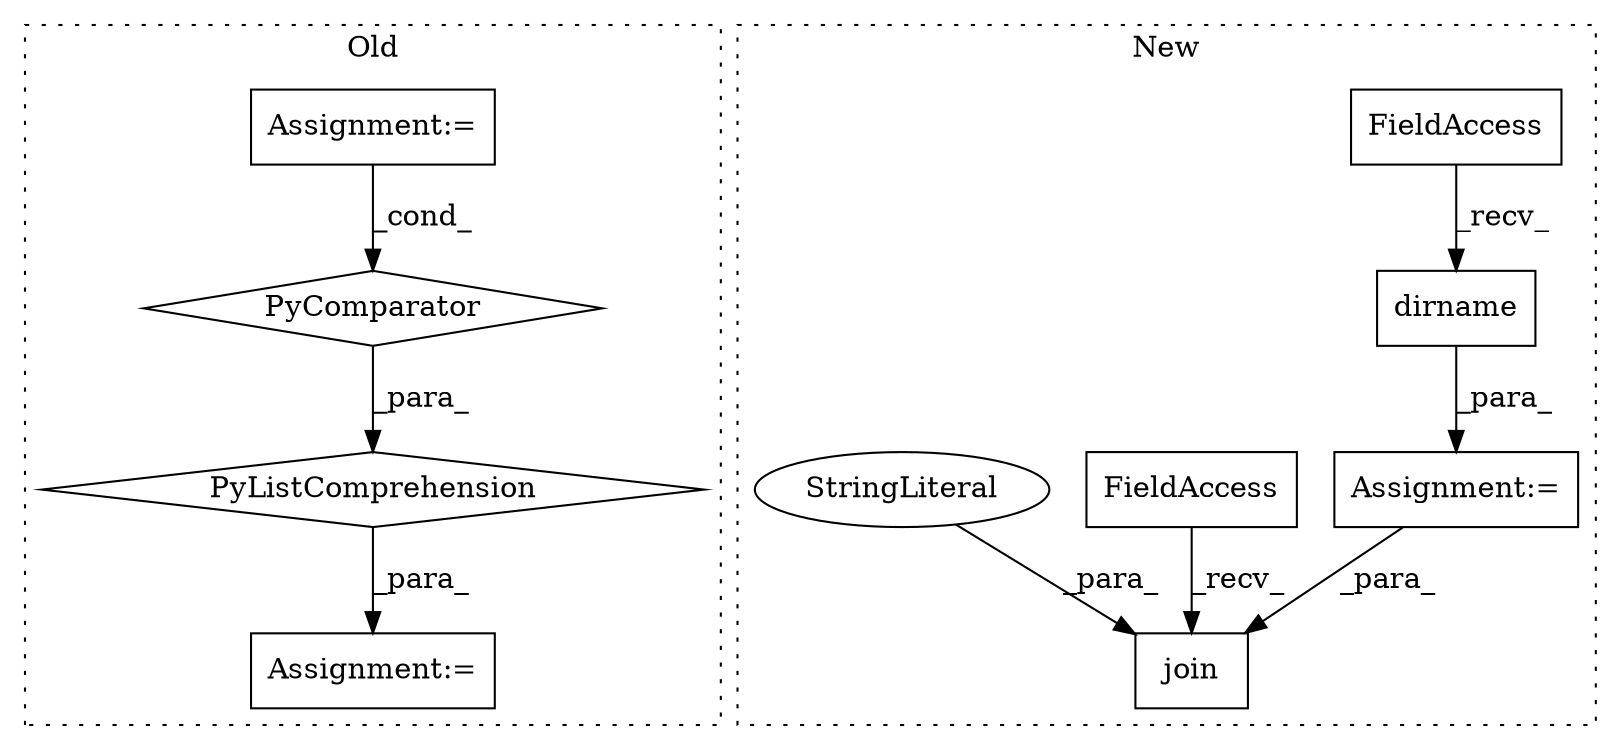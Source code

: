 digraph G {
subgraph cluster0 {
1 [label="PyListComprehension" a="109" s="538" l="118" shape="diamond"];
4 [label="Assignment:=" a="7" s="605" l="43" shape="box"];
5 [label="PyComparator" a="113" s="605" l="43" shape="diamond"];
6 [label="Assignment:=" a="7" s="524" l="14" shape="box"];
label = "Old";
style="dotted";
}
subgraph cluster1 {
2 [label="dirname" a="32" s="371,389" l="8,1" shape="box"];
3 [label="Assignment:=" a="7" s="334" l="1" shape="box"];
7 [label="FieldAccess" a="22" s="363" l="2" shape="box"];
8 [label="join" a="32" s="531,562" l="5,1" shape="box"];
9 [label="FieldAccess" a="22" s="523" l="2" shape="box"];
10 [label="StringLiteral" a="45" s="545" l="6" shape="ellipse"];
label = "New";
style="dotted";
}
1 -> 6 [label="_para_"];
2 -> 3 [label="_para_"];
3 -> 8 [label="_para_"];
4 -> 5 [label="_cond_"];
5 -> 1 [label="_para_"];
7 -> 2 [label="_recv_"];
9 -> 8 [label="_recv_"];
10 -> 8 [label="_para_"];
}